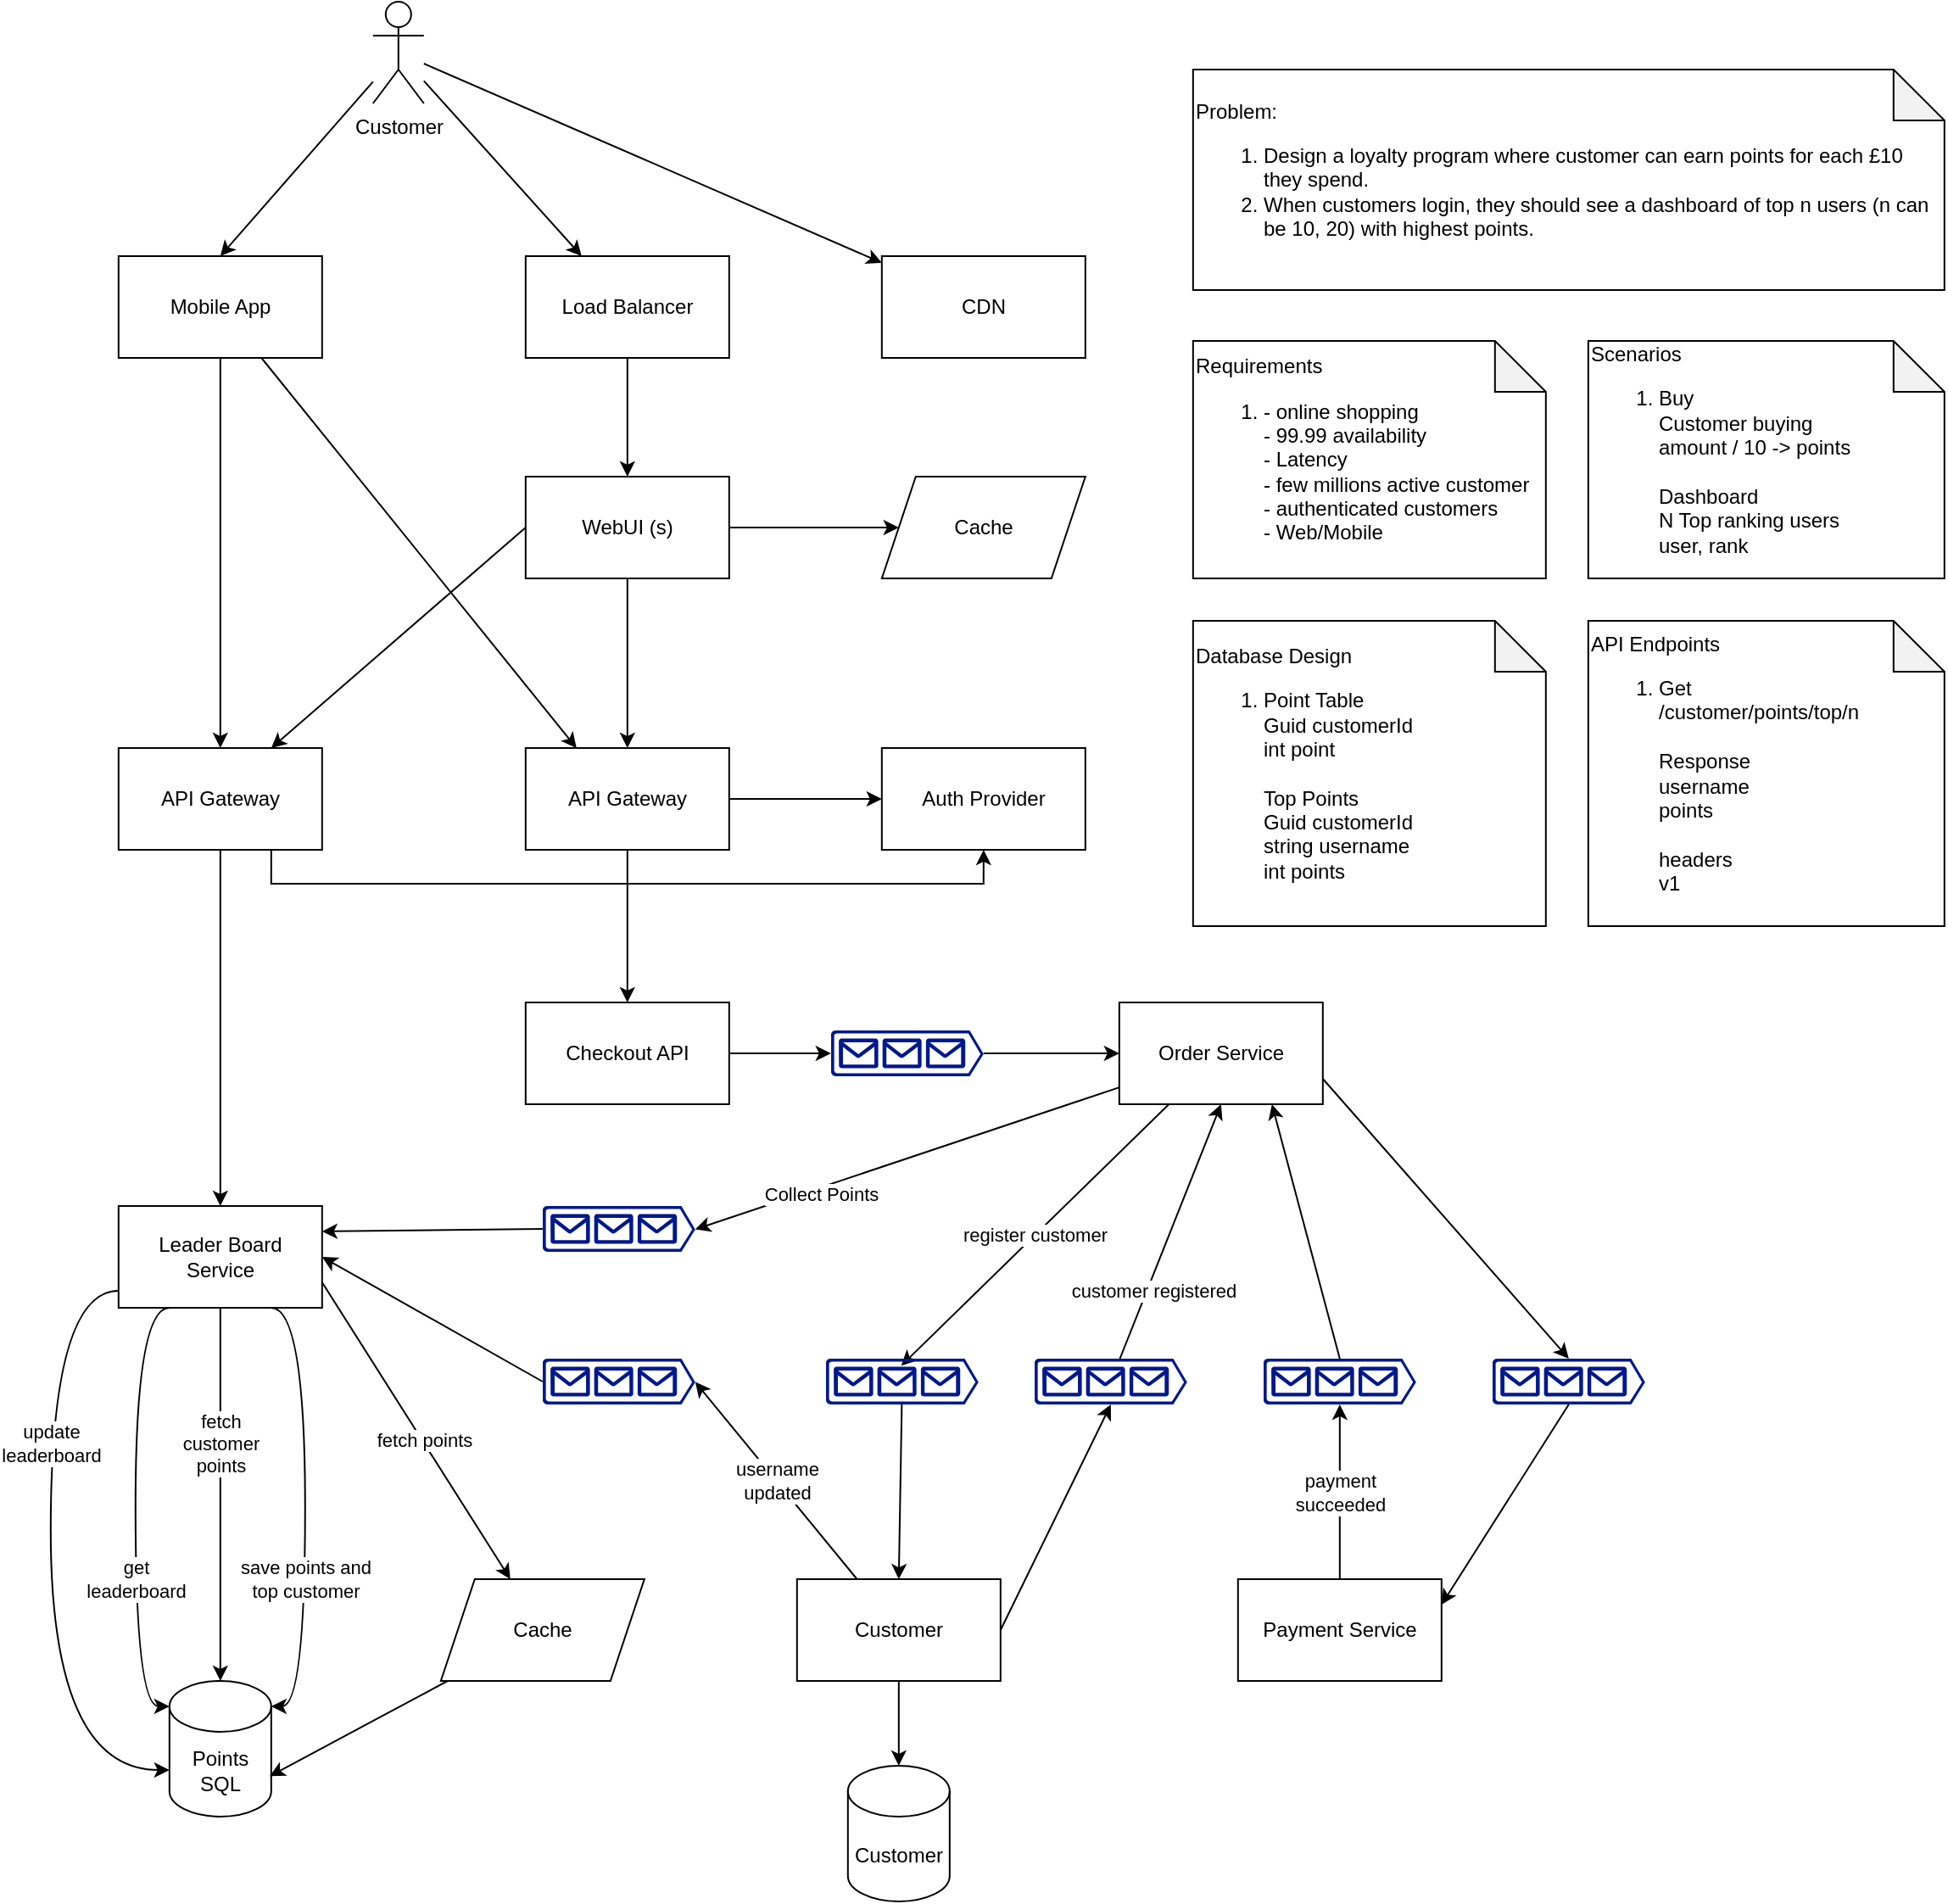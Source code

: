 <mxfile version="24.7.17">
  <diagram name="Page-1" id="PorJB107iqBZPIkTuAxo">
    <mxGraphModel dx="2593" dy="1420" grid="1" gridSize="10" guides="1" tooltips="1" connect="1" arrows="1" fold="1" page="1" pageScale="1" pageWidth="827" pageHeight="1169" math="0" shadow="0">
      <root>
        <mxCell id="0" />
        <mxCell id="1" parent="0" />
        <mxCell id="sS0r6r3E3DMWFZ9zt6hS-57" style="rounded=0;orthogonalLoop=1;jettySize=auto;html=1;" parent="1" source="sS0r6r3E3DMWFZ9zt6hS-2" target="sS0r6r3E3DMWFZ9zt6hS-56" edge="1">
          <mxGeometry relative="1" as="geometry">
            <mxPoint x="199.91" y="377" as="targetPoint" />
          </mxGeometry>
        </mxCell>
        <mxCell id="3egw6uKPuKfstLKUDJZw-9" style="rounded=0;orthogonalLoop=1;jettySize=auto;html=1;" edge="1" parent="1" source="sS0r6r3E3DMWFZ9zt6hS-2" target="sS0r6r3E3DMWFZ9zt6hS-50">
          <mxGeometry relative="1" as="geometry" />
        </mxCell>
        <mxCell id="sS0r6r3E3DMWFZ9zt6hS-2" value="WebUI (s&lt;span style=&quot;background-color: initial;&quot;&gt;)&lt;/span&gt;" style="rounded=0;whiteSpace=wrap;html=1;" parent="1" vertex="1">
          <mxGeometry x="509.91" y="310" width="120" height="60" as="geometry" />
        </mxCell>
        <mxCell id="3egw6uKPuKfstLKUDJZw-5" style="rounded=0;orthogonalLoop=1;jettySize=auto;html=1;" edge="1" parent="1" source="sS0r6r3E3DMWFZ9zt6hS-3" target="sS0r6r3E3DMWFZ9zt6hS-53">
          <mxGeometry relative="1" as="geometry" />
        </mxCell>
        <mxCell id="3egw6uKPuKfstLKUDJZw-6" style="rounded=0;orthogonalLoop=1;jettySize=auto;html=1;" edge="1" parent="1" source="sS0r6r3E3DMWFZ9zt6hS-3" target="sS0r6r3E3DMWFZ9zt6hS-52">
          <mxGeometry relative="1" as="geometry" />
        </mxCell>
        <mxCell id="3egw6uKPuKfstLKUDJZw-7" style="rounded=0;orthogonalLoop=1;jettySize=auto;html=1;entryX=0.5;entryY=0;entryDx=0;entryDy=0;" edge="1" parent="1" source="sS0r6r3E3DMWFZ9zt6hS-3" target="sS0r6r3E3DMWFZ9zt6hS-4">
          <mxGeometry relative="1" as="geometry" />
        </mxCell>
        <mxCell id="sS0r6r3E3DMWFZ9zt6hS-3" value="Cus&lt;span style=&quot;background-color: initial;&quot;&gt;tomer&lt;/span&gt;" style="shape=umlActor;verticalLabelPosition=bottom;verticalAlign=top;html=1;outlineConnect=0;" parent="1" vertex="1">
          <mxGeometry x="419.91" y="30" width="30" height="60" as="geometry" />
        </mxCell>
        <mxCell id="sS0r6r3E3DMWFZ9zt6hS-49" style="rounded=0;orthogonalLoop=1;jettySize=auto;html=1;" parent="1" source="sS0r6r3E3DMWFZ9zt6hS-4" target="sS0r6r3E3DMWFZ9zt6hS-46" edge="1">
          <mxGeometry relative="1" as="geometry" />
        </mxCell>
        <mxCell id="3egw6uKPuKfstLKUDJZw-8" style="rounded=0;orthogonalLoop=1;jettySize=auto;html=1;entryX=0.25;entryY=0;entryDx=0;entryDy=0;" edge="1" parent="1" source="sS0r6r3E3DMWFZ9zt6hS-4" target="sS0r6r3E3DMWFZ9zt6hS-50">
          <mxGeometry relative="1" as="geometry" />
        </mxCell>
        <mxCell id="sS0r6r3E3DMWFZ9zt6hS-4" value="Mobile App" style="rounded=0;whiteSpace=wrap;html=1;" parent="1" vertex="1">
          <mxGeometry x="269.91" y="180" width="120" height="60" as="geometry" />
        </mxCell>
        <mxCell id="sS0r6r3E3DMWFZ9zt6hS-10" style="rounded=0;orthogonalLoop=1;jettySize=auto;html=1;" parent="1" source="sS0r6r3E3DMWFZ9zt6hS-1" target="sS0r6r3E3DMWFZ9zt6hS-7" edge="1">
          <mxGeometry relative="1" as="geometry" />
        </mxCell>
        <mxCell id="sS0r6r3E3DMWFZ9zt6hS-5" value="Checkout API" style="rounded=0;whiteSpace=wrap;html=1;" parent="1" vertex="1">
          <mxGeometry x="509.91" y="620" width="120" height="60" as="geometry" />
        </mxCell>
        <mxCell id="sS0r6r3E3DMWFZ9zt6hS-6" value="Payment Service" style="rounded=0;whiteSpace=wrap;html=1;" parent="1" vertex="1">
          <mxGeometry x="929.91" y="960" width="120" height="60" as="geometry" />
        </mxCell>
        <mxCell id="sS0r6r3E3DMWFZ9zt6hS-23" value="Collect Points" style="rounded=0;orthogonalLoop=1;jettySize=auto;html=1;entryX=1;entryY=0.51;entryDx=0;entryDy=0;entryPerimeter=0;" parent="1" source="sS0r6r3E3DMWFZ9zt6hS-7" target="sS0r6r3E3DMWFZ9zt6hS-33" edge="1">
          <mxGeometry x="0.418" y="4" relative="1" as="geometry">
            <mxPoint as="offset" />
          </mxGeometry>
        </mxCell>
        <mxCell id="sS0r6r3E3DMWFZ9zt6hS-7" value="Order Service" style="rounded=0;whiteSpace=wrap;html=1;" parent="1" vertex="1">
          <mxGeometry x="859.91" y="620" width="120" height="60" as="geometry" />
        </mxCell>
        <mxCell id="sS0r6r3E3DMWFZ9zt6hS-27" value="fetch points" style="rounded=0;orthogonalLoop=1;jettySize=auto;html=1;exitX=1;exitY=0.75;exitDx=0;exitDy=0;" parent="1" source="sS0r6r3E3DMWFZ9zt6hS-8" target="sS0r6r3E3DMWFZ9zt6hS-28" edge="1">
          <mxGeometry x="0.069" y="1" relative="1" as="geometry">
            <mxPoint as="offset" />
          </mxGeometry>
        </mxCell>
        <mxCell id="3egw6uKPuKfstLKUDJZw-4" value="save points and&lt;br&gt;top customer" style="rounded=0;orthogonalLoop=1;jettySize=auto;html=1;entryX=1;entryY=0;entryDx=0;entryDy=15;entryPerimeter=0;exitX=0.75;exitY=1;exitDx=0;exitDy=0;edgeStyle=orthogonalEdgeStyle;curved=1;" edge="1" parent="1" source="sS0r6r3E3DMWFZ9zt6hS-8" target="sS0r6r3E3DMWFZ9zt6hS-26">
          <mxGeometry x="0.309" relative="1" as="geometry">
            <mxPoint x="469.91" y="760" as="sourcePoint" />
            <mxPoint x="510.39" y="1088.12" as="targetPoint" />
            <Array as="points">
              <mxPoint x="379.91" y="800" />
              <mxPoint x="379.91" y="1035" />
            </Array>
            <mxPoint as="offset" />
          </mxGeometry>
        </mxCell>
        <mxCell id="sS0r6r3E3DMWFZ9zt6hS-8" value="Leader Board &lt;br&gt;Service" style="rounded=0;whiteSpace=wrap;html=1;" parent="1" vertex="1">
          <mxGeometry x="269.91" y="740" width="120" height="60" as="geometry" />
        </mxCell>
        <mxCell id="sS0r6r3E3DMWFZ9zt6hS-25" style="rounded=0;orthogonalLoop=1;jettySize=auto;html=1;" parent="1" source="sS0r6r3E3DMWFZ9zt6hS-9" target="sS0r6r3E3DMWFZ9zt6hS-24" edge="1">
          <mxGeometry relative="1" as="geometry" />
        </mxCell>
        <mxCell id="sS0r6r3E3DMWFZ9zt6hS-37" value="" style="rounded=0;orthogonalLoop=1;jettySize=auto;html=1;exitX=0;exitY=0.5;exitDx=0;exitDy=0;exitPerimeter=0;entryX=1;entryY=0.5;entryDx=0;entryDy=0;" parent="1" source="3egw6uKPuKfstLKUDJZw-13" target="sS0r6r3E3DMWFZ9zt6hS-8" edge="1">
          <mxGeometry relative="1" as="geometry">
            <mxPoint x="519.91" y="793.5" as="sourcePoint" />
          </mxGeometry>
        </mxCell>
        <mxCell id="sS0r6r3E3DMWFZ9zt6hS-42" style="rounded=0;orthogonalLoop=1;jettySize=auto;html=1;entryX=0.5;entryY=1;entryDx=0;entryDy=0;entryPerimeter=0;exitX=1;exitY=0.5;exitDx=0;exitDy=0;" parent="1" source="sS0r6r3E3DMWFZ9zt6hS-9" target="sS0r6r3E3DMWFZ9zt6hS-43" edge="1">
          <mxGeometry relative="1" as="geometry">
            <mxPoint x="179.91" y="850" as="targetPoint" />
          </mxGeometry>
        </mxCell>
        <mxCell id="sS0r6r3E3DMWFZ9zt6hS-9" value="Customer" style="rounded=0;whiteSpace=wrap;html=1;" parent="1" vertex="1">
          <mxGeometry x="669.91" y="960" width="120" height="60" as="geometry" />
        </mxCell>
        <mxCell id="sS0r6r3E3DMWFZ9zt6hS-14" value="" style="rounded=0;orthogonalLoop=1;jettySize=auto;html=1;" parent="1" source="sS0r6r3E3DMWFZ9zt6hS-5" target="sS0r6r3E3DMWFZ9zt6hS-1" edge="1">
          <mxGeometry relative="1" as="geometry">
            <mxPoint x="599.91" y="777" as="sourcePoint" />
            <mxPoint x="739.91" y="777" as="targetPoint" />
          </mxGeometry>
        </mxCell>
        <mxCell id="sS0r6r3E3DMWFZ9zt6hS-1" value="" style="sketch=0;aspect=fixed;pointerEvents=1;shadow=0;dashed=0;html=1;strokeColor=none;labelPosition=center;verticalLabelPosition=bottom;verticalAlign=top;align=center;fillColor=#00188D;shape=mxgraph.azure.queue_generic" parent="1" vertex="1">
          <mxGeometry x="689.91" y="636.5" width="90" height="27" as="geometry" />
        </mxCell>
        <mxCell id="sS0r6r3E3DMWFZ9zt6hS-17" style="rounded=0;orthogonalLoop=1;jettySize=auto;html=1;exitX=0.5;exitY=1;exitDx=0;exitDy=0;exitPerimeter=0;entryX=1;entryY=0.25;entryDx=0;entryDy=0;" parent="1" source="sS0r6r3E3DMWFZ9zt6hS-15" target="sS0r6r3E3DMWFZ9zt6hS-6" edge="1">
          <mxGeometry relative="1" as="geometry" />
        </mxCell>
        <mxCell id="sS0r6r3E3DMWFZ9zt6hS-15" value="" style="sketch=0;aspect=fixed;pointerEvents=1;shadow=0;dashed=0;html=1;strokeColor=none;labelPosition=center;verticalLabelPosition=bottom;verticalAlign=top;align=center;fillColor=#00188D;shape=mxgraph.azure.queue_generic" parent="1" vertex="1">
          <mxGeometry x="1079.91" y="830" width="90" height="27" as="geometry" />
        </mxCell>
        <mxCell id="sS0r6r3E3DMWFZ9zt6hS-19" style="rounded=0;orthogonalLoop=1;jettySize=auto;html=1;entryX=0.5;entryY=0;entryDx=0;entryDy=0;entryPerimeter=0;exitX=1;exitY=0.75;exitDx=0;exitDy=0;" parent="1" source="sS0r6r3E3DMWFZ9zt6hS-7" target="sS0r6r3E3DMWFZ9zt6hS-15" edge="1">
          <mxGeometry relative="1" as="geometry" />
        </mxCell>
        <mxCell id="sS0r6r3E3DMWFZ9zt6hS-22" style="rounded=0;orthogonalLoop=1;jettySize=auto;html=1;exitX=0.5;exitY=0;exitDx=0;exitDy=0;exitPerimeter=0;entryX=0.75;entryY=1;entryDx=0;entryDy=0;" parent="1" source="sS0r6r3E3DMWFZ9zt6hS-20" target="sS0r6r3E3DMWFZ9zt6hS-7" edge="1">
          <mxGeometry relative="1" as="geometry" />
        </mxCell>
        <mxCell id="sS0r6r3E3DMWFZ9zt6hS-20" value="" style="sketch=0;aspect=fixed;pointerEvents=1;shadow=0;dashed=0;html=1;strokeColor=none;labelPosition=center;verticalLabelPosition=bottom;verticalAlign=top;align=center;fillColor=#00188D;shape=mxgraph.azure.queue_generic" parent="1" vertex="1">
          <mxGeometry x="944.91" y="830" width="90" height="27" as="geometry" />
        </mxCell>
        <mxCell id="sS0r6r3E3DMWFZ9zt6hS-21" value="payment&lt;br&gt;succeeded" style="rounded=0;orthogonalLoop=1;jettySize=auto;html=1;entryX=0.5;entryY=1;entryDx=0;entryDy=0;entryPerimeter=0;" parent="1" source="sS0r6r3E3DMWFZ9zt6hS-6" target="sS0r6r3E3DMWFZ9zt6hS-20" edge="1">
          <mxGeometry relative="1" as="geometry" />
        </mxCell>
        <mxCell id="sS0r6r3E3DMWFZ9zt6hS-24" value="Customer" style="shape=cylinder3;whiteSpace=wrap;html=1;boundedLbl=1;backgroundOutline=1;size=15;" parent="1" vertex="1">
          <mxGeometry x="699.91" y="1070" width="60" height="80" as="geometry" />
        </mxCell>
        <mxCell id="sS0r6r3E3DMWFZ9zt6hS-26" value="Points&lt;br&gt;SQL" style="shape=cylinder3;whiteSpace=wrap;html=1;boundedLbl=1;backgroundOutline=1;size=15;" parent="1" vertex="1">
          <mxGeometry x="299.91" y="1020" width="60" height="80" as="geometry" />
        </mxCell>
        <mxCell id="sS0r6r3E3DMWFZ9zt6hS-30" style="rounded=0;orthogonalLoop=1;jettySize=auto;html=1;entryX=0.985;entryY=0.702;entryDx=0;entryDy=0;entryPerimeter=0;" parent="1" source="sS0r6r3E3DMWFZ9zt6hS-28" target="sS0r6r3E3DMWFZ9zt6hS-26" edge="1">
          <mxGeometry relative="1" as="geometry" />
        </mxCell>
        <mxCell id="sS0r6r3E3DMWFZ9zt6hS-28" value="Cache" style="shape=parallelogram;perimeter=parallelogramPerimeter;whiteSpace=wrap;html=1;fixedSize=1;" parent="1" vertex="1">
          <mxGeometry x="459.91" y="960" width="120" height="60" as="geometry" />
        </mxCell>
        <mxCell id="sS0r6r3E3DMWFZ9zt6hS-34" style="rounded=0;orthogonalLoop=1;jettySize=auto;html=1;entryX=1;entryY=0.25;entryDx=0;entryDy=0;exitX=0;exitY=0.5;exitDx=0;exitDy=0;exitPerimeter=0;" parent="1" source="sS0r6r3E3DMWFZ9zt6hS-33" target="sS0r6r3E3DMWFZ9zt6hS-8" edge="1">
          <mxGeometry relative="1" as="geometry" />
        </mxCell>
        <mxCell id="sS0r6r3E3DMWFZ9zt6hS-33" value="" style="sketch=0;aspect=fixed;pointerEvents=1;shadow=0;dashed=0;html=1;strokeColor=none;labelPosition=center;verticalLabelPosition=bottom;verticalAlign=top;align=center;fillColor=#00188D;shape=mxgraph.azure.queue_generic" parent="1" vertex="1">
          <mxGeometry x="519.91" y="740" width="90" height="27" as="geometry" />
        </mxCell>
        <mxCell id="sS0r6r3E3DMWFZ9zt6hS-35" value="fetch&lt;br&gt;customer&lt;br&gt;points" style="rounded=0;orthogonalLoop=1;jettySize=auto;html=1;entryX=0.5;entryY=0;entryDx=0;entryDy=0;entryPerimeter=0;exitX=0.5;exitY=1;exitDx=0;exitDy=0;" parent="1" source="sS0r6r3E3DMWFZ9zt6hS-8" target="sS0r6r3E3DMWFZ9zt6hS-26" edge="1">
          <mxGeometry x="-0.273" relative="1" as="geometry">
            <mxPoint as="offset" />
          </mxGeometry>
        </mxCell>
        <mxCell id="sS0r6r3E3DMWFZ9zt6hS-38" value="get&lt;br&gt;leaderboard" style="rounded=0;orthogonalLoop=1;jettySize=auto;html=1;entryX=0;entryY=0;entryDx=0;entryDy=15;entryPerimeter=0;exitX=0.25;exitY=1;exitDx=0;exitDy=0;edgeStyle=orthogonalEdgeStyle;curved=1;" parent="1" source="sS0r6r3E3DMWFZ9zt6hS-8" target="sS0r6r3E3DMWFZ9zt6hS-26" edge="1">
          <mxGeometry x="0.309" relative="1" as="geometry">
            <mxPoint x="299.91" y="800" as="sourcePoint" />
            <Array as="points">
              <mxPoint x="279.91" y="800" />
              <mxPoint x="279.91" y="1035" />
            </Array>
            <mxPoint as="offset" />
          </mxGeometry>
        </mxCell>
        <mxCell id="sS0r6r3E3DMWFZ9zt6hS-39" style="rounded=0;orthogonalLoop=1;jettySize=auto;html=1;entryX=0.5;entryY=0;entryDx=0;entryDy=0;" parent="1" source="sS0r6r3E3DMWFZ9zt6hS-40" target="sS0r6r3E3DMWFZ9zt6hS-9" edge="1">
          <mxGeometry relative="1" as="geometry" />
        </mxCell>
        <mxCell id="sS0r6r3E3DMWFZ9zt6hS-41" value="register customer" style="rounded=0;orthogonalLoop=1;jettySize=auto;html=1;entryX=0.494;entryY=0.153;entryDx=0;entryDy=0;entryPerimeter=0;" parent="1" source="sS0r6r3E3DMWFZ9zt6hS-7" target="sS0r6r3E3DMWFZ9zt6hS-40" edge="1">
          <mxGeometry relative="1" as="geometry">
            <mxPoint x="419.91" y="750" as="sourcePoint" />
            <mxPoint x="94.91" y="949" as="targetPoint" />
          </mxGeometry>
        </mxCell>
        <mxCell id="sS0r6r3E3DMWFZ9zt6hS-40" value="" style="sketch=0;aspect=fixed;pointerEvents=1;shadow=0;dashed=0;html=1;strokeColor=none;labelPosition=center;verticalLabelPosition=bottom;verticalAlign=top;align=center;fillColor=#00188D;shape=mxgraph.azure.queue_generic" parent="1" vertex="1">
          <mxGeometry x="686.91" y="830" width="90" height="27" as="geometry" />
        </mxCell>
        <mxCell id="sS0r6r3E3DMWFZ9zt6hS-43" value="" style="sketch=0;aspect=fixed;pointerEvents=1;shadow=0;dashed=0;html=1;strokeColor=none;labelPosition=center;verticalLabelPosition=bottom;verticalAlign=top;align=center;fillColor=#00188D;shape=mxgraph.azure.queue_generic" parent="1" vertex="1">
          <mxGeometry x="809.91" y="830" width="90" height="27" as="geometry" />
        </mxCell>
        <mxCell id="sS0r6r3E3DMWFZ9zt6hS-44" value="customer registered" style="rounded=0;orthogonalLoop=1;jettySize=auto;html=1;entryX=0.5;entryY=1;entryDx=0;entryDy=0;" parent="1" source="sS0r6r3E3DMWFZ9zt6hS-43" target="sS0r6r3E3DMWFZ9zt6hS-7" edge="1">
          <mxGeometry x="-0.45" y="-3" relative="1" as="geometry">
            <mxPoint as="offset" />
          </mxGeometry>
        </mxCell>
        <mxCell id="sS0r6r3E3DMWFZ9zt6hS-45" value="Auth Provider" style="rounded=0;whiteSpace=wrap;html=1;" parent="1" vertex="1">
          <mxGeometry x="719.91" y="470" width="120" height="60" as="geometry" />
        </mxCell>
        <mxCell id="3egw6uKPuKfstLKUDJZw-20" style="edgeStyle=orthogonalEdgeStyle;rounded=0;orthogonalLoop=1;jettySize=auto;html=1;" edge="1" parent="1" source="sS0r6r3E3DMWFZ9zt6hS-50" target="sS0r6r3E3DMWFZ9zt6hS-45">
          <mxGeometry relative="1" as="geometry" />
        </mxCell>
        <mxCell id="sS0r6r3E3DMWFZ9zt6hS-46" value="API Gateway" style="rounded=0;whiteSpace=wrap;html=1;" parent="1" vertex="1">
          <mxGeometry x="269.91" y="470" width="120" height="60" as="geometry" />
        </mxCell>
        <mxCell id="sS0r6r3E3DMWFZ9zt6hS-47" style="rounded=0;orthogonalLoop=1;jettySize=auto;html=1;" parent="1" source="sS0r6r3E3DMWFZ9zt6hS-46" target="sS0r6r3E3DMWFZ9zt6hS-8" edge="1">
          <mxGeometry relative="1" as="geometry" />
        </mxCell>
        <mxCell id="sS0r6r3E3DMWFZ9zt6hS-48" style="rounded=0;orthogonalLoop=1;jettySize=auto;html=1;entryX=0.75;entryY=0;entryDx=0;entryDy=0;exitX=0;exitY=0.5;exitDx=0;exitDy=0;" parent="1" source="sS0r6r3E3DMWFZ9zt6hS-2" target="sS0r6r3E3DMWFZ9zt6hS-46" edge="1">
          <mxGeometry relative="1" as="geometry" />
        </mxCell>
        <mxCell id="sS0r6r3E3DMWFZ9zt6hS-51" style="rounded=0;orthogonalLoop=1;jettySize=auto;html=1;" parent="1" source="sS0r6r3E3DMWFZ9zt6hS-50" target="sS0r6r3E3DMWFZ9zt6hS-5" edge="1">
          <mxGeometry relative="1" as="geometry" />
        </mxCell>
        <mxCell id="3egw6uKPuKfstLKUDJZw-21" style="edgeStyle=orthogonalEdgeStyle;rounded=0;orthogonalLoop=1;jettySize=auto;html=1;entryX=0.5;entryY=1;entryDx=0;entryDy=0;exitX=0.75;exitY=1;exitDx=0;exitDy=0;" edge="1" parent="1" source="sS0r6r3E3DMWFZ9zt6hS-46" target="sS0r6r3E3DMWFZ9zt6hS-45">
          <mxGeometry relative="1" as="geometry" />
        </mxCell>
        <mxCell id="sS0r6r3E3DMWFZ9zt6hS-50" value="API Gateway" style="rounded=0;whiteSpace=wrap;html=1;" parent="1" vertex="1">
          <mxGeometry x="509.91" y="470" width="120" height="60" as="geometry" />
        </mxCell>
        <mxCell id="sS0r6r3E3DMWFZ9zt6hS-54" style="rounded=0;orthogonalLoop=1;jettySize=auto;html=1;" parent="1" source="sS0r6r3E3DMWFZ9zt6hS-52" target="sS0r6r3E3DMWFZ9zt6hS-2" edge="1">
          <mxGeometry relative="1" as="geometry" />
        </mxCell>
        <mxCell id="sS0r6r3E3DMWFZ9zt6hS-52" value="Load Balancer" style="rounded=0;whiteSpace=wrap;html=1;" parent="1" vertex="1">
          <mxGeometry x="509.91" y="180" width="120" height="60" as="geometry" />
        </mxCell>
        <mxCell id="sS0r6r3E3DMWFZ9zt6hS-53" value="CDN" style="rounded=0;whiteSpace=wrap;html=1;" parent="1" vertex="1">
          <mxGeometry x="719.91" y="180" width="120" height="60" as="geometry" />
        </mxCell>
        <mxCell id="sS0r6r3E3DMWFZ9zt6hS-56" value="Cache" style="shape=parallelogram;perimeter=parallelogramPerimeter;whiteSpace=wrap;html=1;fixedSize=1;" parent="1" vertex="1">
          <mxGeometry x="719.91" y="310" width="120" height="60" as="geometry" />
        </mxCell>
        <mxCell id="3egw6uKPuKfstLKUDJZw-1" value="&lt;span style=&quot;background-color: initial;&quot;&gt;Problem:&lt;/span&gt;&lt;br&gt;&lt;ol&gt;&lt;li&gt;Design a loyalty program where customer can earn points for each £10 they spend.&lt;/li&gt;&lt;li&gt;When customers login, they should see a dashboard of top n users (n can be 10, 20) with highest points.&lt;/li&gt;&lt;/ol&gt;" style="shape=note;whiteSpace=wrap;html=1;backgroundOutline=1;darkOpacity=0.05;align=left;" vertex="1" parent="1">
          <mxGeometry x="903.41" y="70" width="443" height="130" as="geometry" />
        </mxCell>
        <mxCell id="3egw6uKPuKfstLKUDJZw-3" value="update &lt;br&gt;leaderboard" style="rounded=0;orthogonalLoop=1;jettySize=auto;html=1;entryX=0;entryY=0;entryDx=0;entryDy=52.5;entryPerimeter=0;exitX=0;exitY=0.833;exitDx=0;exitDy=0;exitPerimeter=0;edgeStyle=orthogonalEdgeStyle;curved=1;" edge="1" parent="1" source="sS0r6r3E3DMWFZ9zt6hS-8" target="sS0r6r3E3DMWFZ9zt6hS-26">
          <mxGeometry x="-0.338" relative="1" as="geometry">
            <Array as="points">
              <mxPoint x="229.91" y="790" />
              <mxPoint x="229.91" y="1073" />
            </Array>
            <mxPoint as="offset" />
          </mxGeometry>
        </mxCell>
        <mxCell id="3egw6uKPuKfstLKUDJZw-14" value="username&lt;br&gt;updated" style="rounded=0;orthogonalLoop=1;jettySize=auto;html=1;entryX=1;entryY=0.51;entryDx=0;entryDy=0;entryPerimeter=0;" edge="1" parent="1" source="sS0r6r3E3DMWFZ9zt6hS-9" target="3egw6uKPuKfstLKUDJZw-13">
          <mxGeometry relative="1" as="geometry">
            <mxPoint x="109.91" y="990" as="sourcePoint" />
            <mxPoint x="269.91" y="990" as="targetPoint" />
          </mxGeometry>
        </mxCell>
        <mxCell id="3egw6uKPuKfstLKUDJZw-13" value="" style="sketch=0;aspect=fixed;pointerEvents=1;shadow=0;dashed=0;html=1;strokeColor=none;labelPosition=center;verticalLabelPosition=bottom;verticalAlign=top;align=center;fillColor=#00188D;shape=mxgraph.azure.queue_generic" vertex="1" parent="1">
          <mxGeometry x="519.91" y="830" width="90" height="27" as="geometry" />
        </mxCell>
        <mxCell id="3egw6uKPuKfstLKUDJZw-16" value="&lt;span style=&quot;background-color: initial;&quot;&gt;API Endpoints&lt;/span&gt;&lt;br&gt;&lt;ol&gt;&lt;li&gt;&lt;span style=&quot;background-color: initial;&quot;&gt;Get&lt;/span&gt;&lt;br&gt;&lt;span style=&quot;background-color: initial;&quot;&gt;/customer/points/top/n&lt;/span&gt;&lt;br&gt;&lt;br&gt;&lt;span style=&quot;background-color: initial;&quot;&gt;Response&lt;/span&gt;&lt;br&gt;&lt;span style=&quot;background-color: initial;&quot;&gt;username&lt;/span&gt;&lt;br&gt;&lt;span style=&quot;background-color: initial;&quot;&gt;points&lt;/span&gt;&lt;br&gt;&lt;br&gt;&lt;span style=&quot;background-color: initial;&quot;&gt;headers&lt;/span&gt;&lt;br&gt;&lt;span style=&quot;background-color: initial;&quot;&gt;v1&lt;/span&gt;&lt;br&gt;&lt;/li&gt;&lt;/ol&gt;" style="shape=note;whiteSpace=wrap;html=1;backgroundOutline=1;darkOpacity=0.05;align=left;" vertex="1" parent="1">
          <mxGeometry x="1136.41" y="395" width="210" height="180" as="geometry" />
        </mxCell>
        <mxCell id="3egw6uKPuKfstLKUDJZw-17" value="&lt;span style=&quot;background-color: initial;&quot;&gt;Database Design&lt;/span&gt;&lt;br&gt;&lt;ol&gt;&lt;li&gt;Point Table&lt;br&gt;&lt;span style=&quot;background-color: initial;&quot;&gt;Guid customerId&lt;/span&gt;&lt;br&gt;&lt;span style=&quot;background-color: initial;&quot;&gt;int point&lt;/span&gt;&lt;br&gt;&lt;br&gt;&lt;span style=&quot;background-color: initial;&quot;&gt;Top Points&lt;/span&gt;&lt;br&gt;&lt;span style=&quot;background-color: initial;&quot;&gt;Guid customerId&lt;/span&gt;&lt;br&gt;&lt;span style=&quot;background-color: initial;&quot;&gt;string username&lt;/span&gt;&lt;br&gt;&lt;span style=&quot;background-color: initial;&quot;&gt;int points&lt;/span&gt;&lt;br&gt;&lt;/li&gt;&lt;/ol&gt;" style="shape=note;whiteSpace=wrap;html=1;backgroundOutline=1;darkOpacity=0.05;align=left;" vertex="1" parent="1">
          <mxGeometry x="903.41" y="395" width="208" height="180" as="geometry" />
        </mxCell>
        <mxCell id="3egw6uKPuKfstLKUDJZw-18" value="&lt;span style=&quot;background-color: initial;&quot;&gt;Scenarios&lt;/span&gt;&lt;br&gt;&lt;ol&gt;&lt;li&gt;&lt;span style=&quot;background-color: initial;&quot;&gt;Buy&lt;/span&gt;&lt;br&gt;&lt;span style=&quot;background-color: initial;&quot;&gt;Customer buying&lt;/span&gt;&lt;br&gt;&lt;span style=&quot;background-color: initial;&quot;&gt;amount / 10 -&amp;gt; points&lt;/span&gt;&lt;br&gt;&lt;br&gt;&lt;span style=&quot;background-color: initial;&quot;&gt;Dashboard&lt;/span&gt;&lt;br&gt;&lt;span style=&quot;background-color: initial;&quot;&gt;N Top ranking users&amp;nbsp;&lt;/span&gt;&lt;br&gt;&lt;span style=&quot;background-color: initial;&quot;&gt;user, rank&lt;/span&gt;&lt;br&gt;&lt;/li&gt;&lt;/ol&gt;" style="shape=note;whiteSpace=wrap;html=1;backgroundOutline=1;darkOpacity=0.05;align=left;" vertex="1" parent="1">
          <mxGeometry x="1136.41" y="230" width="210" height="140" as="geometry" />
        </mxCell>
        <mxCell id="3egw6uKPuKfstLKUDJZw-19" value="&lt;span style=&quot;background-color: initial;&quot;&gt;Requirements&lt;/span&gt;&lt;br&gt;&lt;ol&gt;&lt;li&gt;&lt;span style=&quot;background-color: initial;&quot;&gt;- online shopping&lt;/span&gt;&lt;br&gt;&lt;span style=&quot;background-color: initial;&quot;&gt;- 99.99 availability&lt;/span&gt;&lt;br&gt;&lt;span style=&quot;background-color: initial;&quot;&gt;- Latency&lt;/span&gt;&lt;br&gt;&lt;span style=&quot;background-color: initial;&quot;&gt;- few millions active customer&lt;/span&gt;&lt;br&gt;&lt;span style=&quot;background-color: initial;&quot;&gt;- authenticated customers&lt;/span&gt;&lt;br&gt;&lt;span style=&quot;background-color: initial;&quot;&gt;- Web/Mobile&lt;/span&gt;&lt;br&gt;&lt;/li&gt;&lt;/ol&gt;" style="shape=note;whiteSpace=wrap;html=1;backgroundOutline=1;darkOpacity=0.05;align=left;" vertex="1" parent="1">
          <mxGeometry x="903.41" y="230" width="208" height="140" as="geometry" />
        </mxCell>
      </root>
    </mxGraphModel>
  </diagram>
</mxfile>
